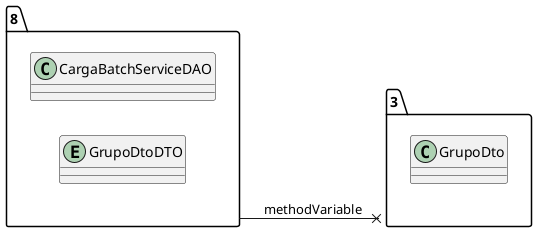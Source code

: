 @startuml 
allow_mixing
left to right direction
package "8"{
class CargaBatchServiceDAO
entity GrupoDtoDTO

}
package "3"{
class GrupoDto

}
"8" --x "3":methodVariable
@enduml